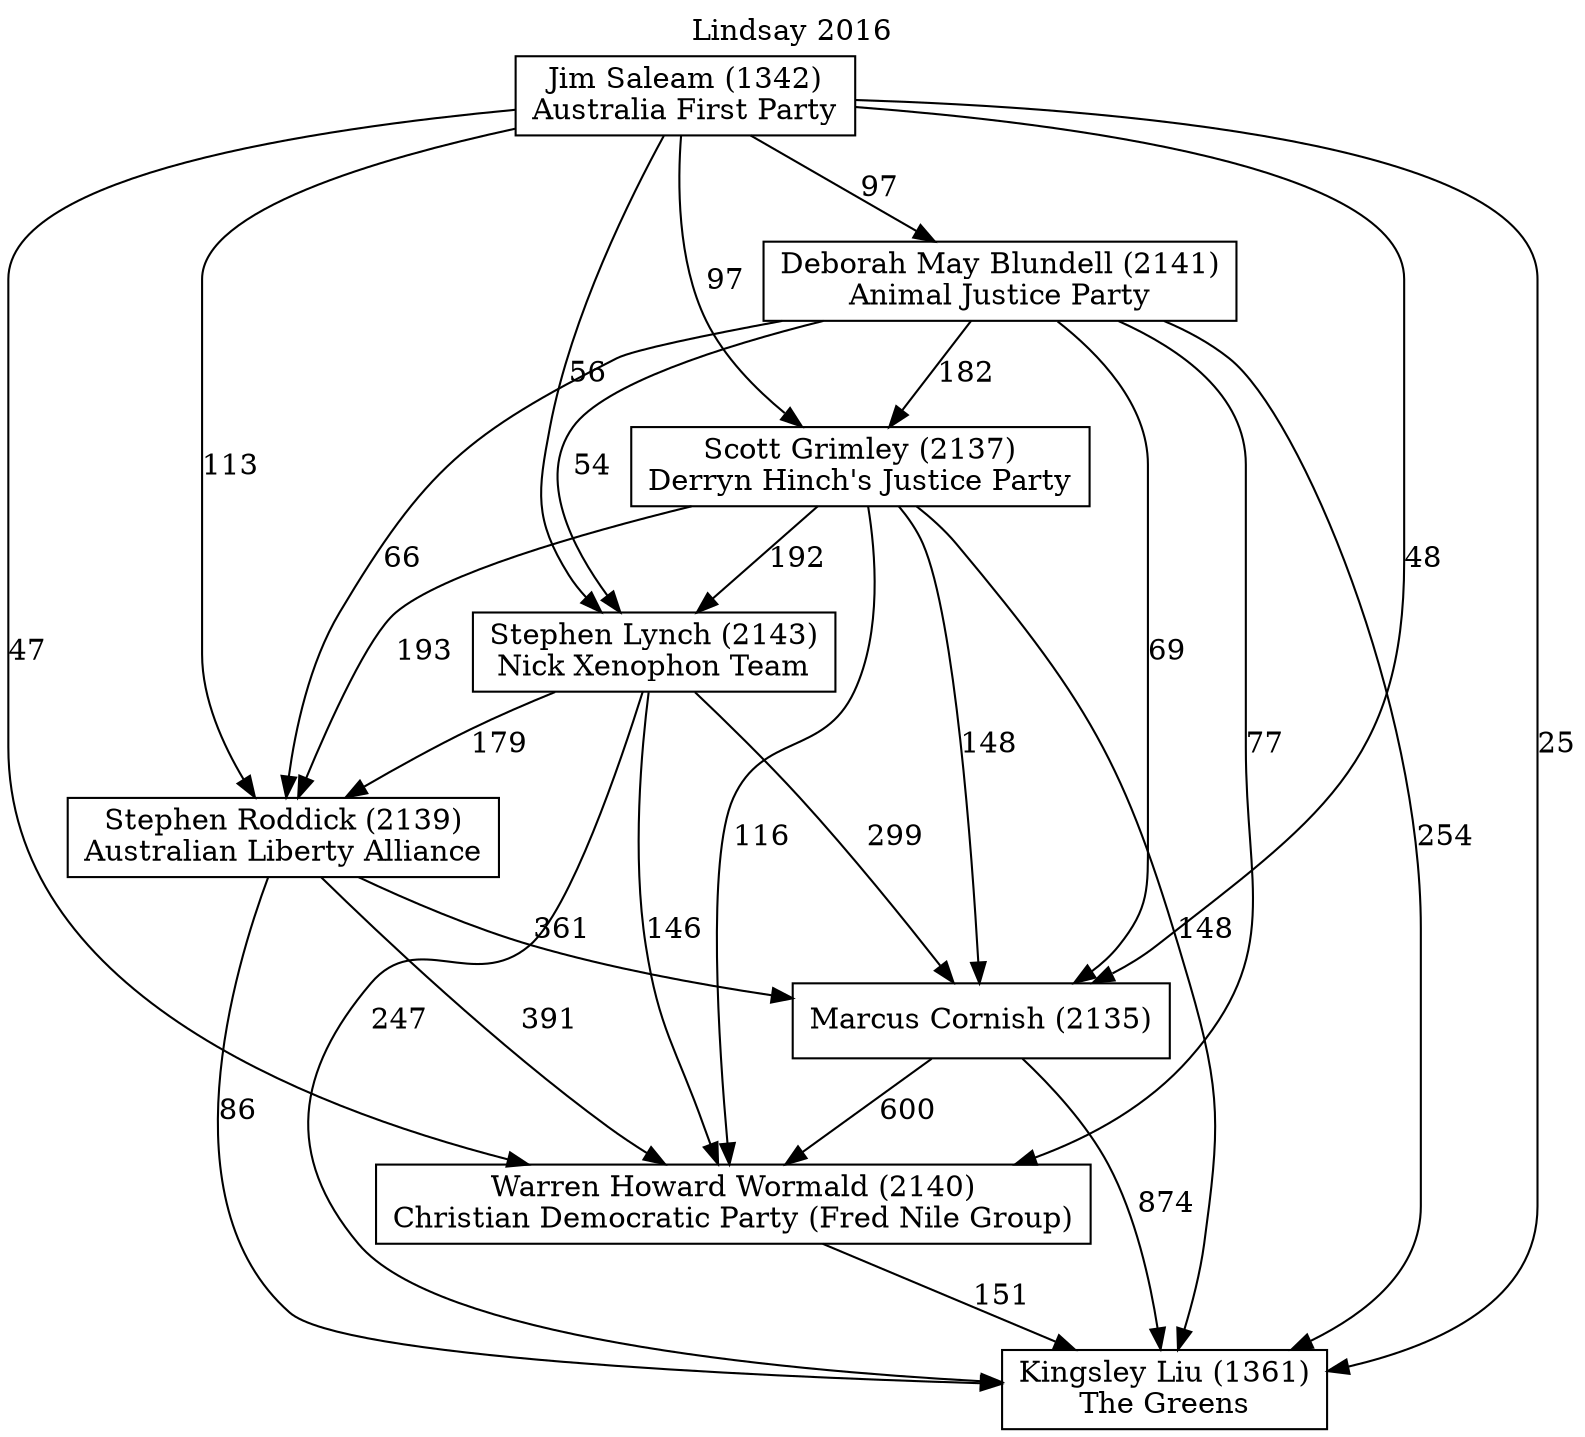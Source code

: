 // House preference flow
digraph "Kingsley Liu (1361)_Lindsay_2016" {
	graph [label="Lindsay 2016" labelloc=t mclimit=10]
	node [shape=box]
	"Kingsley Liu (1361)" [label="Kingsley Liu (1361)
The Greens"]
	"Warren Howard Wormald (2140)" [label="Warren Howard Wormald (2140)
Christian Democratic Party (Fred Nile Group)"]
	"Marcus Cornish (2135)" [label="Marcus Cornish (2135)
"]
	"Stephen Roddick (2139)" [label="Stephen Roddick (2139)
Australian Liberty Alliance"]
	"Stephen Lynch (2143)" [label="Stephen Lynch (2143)
Nick Xenophon Team"]
	"Scott Grimley (2137)" [label="Scott Grimley (2137)
Derryn Hinch's Justice Party"]
	"Deborah May Blundell (2141)" [label="Deborah May Blundell (2141)
Animal Justice Party"]
	"Jim Saleam (1342)" [label="Jim Saleam (1342)
Australia First Party"]
	"Kingsley Liu (1361)" [label="Kingsley Liu (1361)
The Greens"]
	"Marcus Cornish (2135)" [label="Marcus Cornish (2135)
"]
	"Stephen Roddick (2139)" [label="Stephen Roddick (2139)
Australian Liberty Alliance"]
	"Stephen Lynch (2143)" [label="Stephen Lynch (2143)
Nick Xenophon Team"]
	"Scott Grimley (2137)" [label="Scott Grimley (2137)
Derryn Hinch's Justice Party"]
	"Deborah May Blundell (2141)" [label="Deborah May Blundell (2141)
Animal Justice Party"]
	"Jim Saleam (1342)" [label="Jim Saleam (1342)
Australia First Party"]
	"Kingsley Liu (1361)" [label="Kingsley Liu (1361)
The Greens"]
	"Stephen Roddick (2139)" [label="Stephen Roddick (2139)
Australian Liberty Alliance"]
	"Stephen Lynch (2143)" [label="Stephen Lynch (2143)
Nick Xenophon Team"]
	"Scott Grimley (2137)" [label="Scott Grimley (2137)
Derryn Hinch's Justice Party"]
	"Deborah May Blundell (2141)" [label="Deborah May Blundell (2141)
Animal Justice Party"]
	"Jim Saleam (1342)" [label="Jim Saleam (1342)
Australia First Party"]
	"Kingsley Liu (1361)" [label="Kingsley Liu (1361)
The Greens"]
	"Stephen Lynch (2143)" [label="Stephen Lynch (2143)
Nick Xenophon Team"]
	"Scott Grimley (2137)" [label="Scott Grimley (2137)
Derryn Hinch's Justice Party"]
	"Deborah May Blundell (2141)" [label="Deborah May Blundell (2141)
Animal Justice Party"]
	"Jim Saleam (1342)" [label="Jim Saleam (1342)
Australia First Party"]
	"Kingsley Liu (1361)" [label="Kingsley Liu (1361)
The Greens"]
	"Scott Grimley (2137)" [label="Scott Grimley (2137)
Derryn Hinch's Justice Party"]
	"Deborah May Blundell (2141)" [label="Deborah May Blundell (2141)
Animal Justice Party"]
	"Jim Saleam (1342)" [label="Jim Saleam (1342)
Australia First Party"]
	"Kingsley Liu (1361)" [label="Kingsley Liu (1361)
The Greens"]
	"Deborah May Blundell (2141)" [label="Deborah May Blundell (2141)
Animal Justice Party"]
	"Jim Saleam (1342)" [label="Jim Saleam (1342)
Australia First Party"]
	"Kingsley Liu (1361)" [label="Kingsley Liu (1361)
The Greens"]
	"Jim Saleam (1342)" [label="Jim Saleam (1342)
Australia First Party"]
	"Jim Saleam (1342)" [label="Jim Saleam (1342)
Australia First Party"]
	"Deborah May Blundell (2141)" [label="Deborah May Blundell (2141)
Animal Justice Party"]
	"Jim Saleam (1342)" [label="Jim Saleam (1342)
Australia First Party"]
	"Jim Saleam (1342)" [label="Jim Saleam (1342)
Australia First Party"]
	"Scott Grimley (2137)" [label="Scott Grimley (2137)
Derryn Hinch's Justice Party"]
	"Deborah May Blundell (2141)" [label="Deborah May Blundell (2141)
Animal Justice Party"]
	"Jim Saleam (1342)" [label="Jim Saleam (1342)
Australia First Party"]
	"Scott Grimley (2137)" [label="Scott Grimley (2137)
Derryn Hinch's Justice Party"]
	"Jim Saleam (1342)" [label="Jim Saleam (1342)
Australia First Party"]
	"Jim Saleam (1342)" [label="Jim Saleam (1342)
Australia First Party"]
	"Deborah May Blundell (2141)" [label="Deborah May Blundell (2141)
Animal Justice Party"]
	"Jim Saleam (1342)" [label="Jim Saleam (1342)
Australia First Party"]
	"Jim Saleam (1342)" [label="Jim Saleam (1342)
Australia First Party"]
	"Stephen Lynch (2143)" [label="Stephen Lynch (2143)
Nick Xenophon Team"]
	"Scott Grimley (2137)" [label="Scott Grimley (2137)
Derryn Hinch's Justice Party"]
	"Deborah May Blundell (2141)" [label="Deborah May Blundell (2141)
Animal Justice Party"]
	"Jim Saleam (1342)" [label="Jim Saleam (1342)
Australia First Party"]
	"Stephen Lynch (2143)" [label="Stephen Lynch (2143)
Nick Xenophon Team"]
	"Deborah May Blundell (2141)" [label="Deborah May Blundell (2141)
Animal Justice Party"]
	"Jim Saleam (1342)" [label="Jim Saleam (1342)
Australia First Party"]
	"Stephen Lynch (2143)" [label="Stephen Lynch (2143)
Nick Xenophon Team"]
	"Jim Saleam (1342)" [label="Jim Saleam (1342)
Australia First Party"]
	"Jim Saleam (1342)" [label="Jim Saleam (1342)
Australia First Party"]
	"Deborah May Blundell (2141)" [label="Deborah May Blundell (2141)
Animal Justice Party"]
	"Jim Saleam (1342)" [label="Jim Saleam (1342)
Australia First Party"]
	"Jim Saleam (1342)" [label="Jim Saleam (1342)
Australia First Party"]
	"Scott Grimley (2137)" [label="Scott Grimley (2137)
Derryn Hinch's Justice Party"]
	"Deborah May Blundell (2141)" [label="Deborah May Blundell (2141)
Animal Justice Party"]
	"Jim Saleam (1342)" [label="Jim Saleam (1342)
Australia First Party"]
	"Scott Grimley (2137)" [label="Scott Grimley (2137)
Derryn Hinch's Justice Party"]
	"Jim Saleam (1342)" [label="Jim Saleam (1342)
Australia First Party"]
	"Jim Saleam (1342)" [label="Jim Saleam (1342)
Australia First Party"]
	"Deborah May Blundell (2141)" [label="Deborah May Blundell (2141)
Animal Justice Party"]
	"Jim Saleam (1342)" [label="Jim Saleam (1342)
Australia First Party"]
	"Jim Saleam (1342)" [label="Jim Saleam (1342)
Australia First Party"]
	"Stephen Roddick (2139)" [label="Stephen Roddick (2139)
Australian Liberty Alliance"]
	"Stephen Lynch (2143)" [label="Stephen Lynch (2143)
Nick Xenophon Team"]
	"Scott Grimley (2137)" [label="Scott Grimley (2137)
Derryn Hinch's Justice Party"]
	"Deborah May Blundell (2141)" [label="Deborah May Blundell (2141)
Animal Justice Party"]
	"Jim Saleam (1342)" [label="Jim Saleam (1342)
Australia First Party"]
	"Stephen Roddick (2139)" [label="Stephen Roddick (2139)
Australian Liberty Alliance"]
	"Scott Grimley (2137)" [label="Scott Grimley (2137)
Derryn Hinch's Justice Party"]
	"Deborah May Blundell (2141)" [label="Deborah May Blundell (2141)
Animal Justice Party"]
	"Jim Saleam (1342)" [label="Jim Saleam (1342)
Australia First Party"]
	"Stephen Roddick (2139)" [label="Stephen Roddick (2139)
Australian Liberty Alliance"]
	"Deborah May Blundell (2141)" [label="Deborah May Blundell (2141)
Animal Justice Party"]
	"Jim Saleam (1342)" [label="Jim Saleam (1342)
Australia First Party"]
	"Stephen Roddick (2139)" [label="Stephen Roddick (2139)
Australian Liberty Alliance"]
	"Jim Saleam (1342)" [label="Jim Saleam (1342)
Australia First Party"]
	"Jim Saleam (1342)" [label="Jim Saleam (1342)
Australia First Party"]
	"Deborah May Blundell (2141)" [label="Deborah May Blundell (2141)
Animal Justice Party"]
	"Jim Saleam (1342)" [label="Jim Saleam (1342)
Australia First Party"]
	"Jim Saleam (1342)" [label="Jim Saleam (1342)
Australia First Party"]
	"Scott Grimley (2137)" [label="Scott Grimley (2137)
Derryn Hinch's Justice Party"]
	"Deborah May Blundell (2141)" [label="Deborah May Blundell (2141)
Animal Justice Party"]
	"Jim Saleam (1342)" [label="Jim Saleam (1342)
Australia First Party"]
	"Scott Grimley (2137)" [label="Scott Grimley (2137)
Derryn Hinch's Justice Party"]
	"Jim Saleam (1342)" [label="Jim Saleam (1342)
Australia First Party"]
	"Jim Saleam (1342)" [label="Jim Saleam (1342)
Australia First Party"]
	"Deborah May Blundell (2141)" [label="Deborah May Blundell (2141)
Animal Justice Party"]
	"Jim Saleam (1342)" [label="Jim Saleam (1342)
Australia First Party"]
	"Jim Saleam (1342)" [label="Jim Saleam (1342)
Australia First Party"]
	"Stephen Lynch (2143)" [label="Stephen Lynch (2143)
Nick Xenophon Team"]
	"Scott Grimley (2137)" [label="Scott Grimley (2137)
Derryn Hinch's Justice Party"]
	"Deborah May Blundell (2141)" [label="Deborah May Blundell (2141)
Animal Justice Party"]
	"Jim Saleam (1342)" [label="Jim Saleam (1342)
Australia First Party"]
	"Stephen Lynch (2143)" [label="Stephen Lynch (2143)
Nick Xenophon Team"]
	"Deborah May Blundell (2141)" [label="Deborah May Blundell (2141)
Animal Justice Party"]
	"Jim Saleam (1342)" [label="Jim Saleam (1342)
Australia First Party"]
	"Stephen Lynch (2143)" [label="Stephen Lynch (2143)
Nick Xenophon Team"]
	"Jim Saleam (1342)" [label="Jim Saleam (1342)
Australia First Party"]
	"Jim Saleam (1342)" [label="Jim Saleam (1342)
Australia First Party"]
	"Deborah May Blundell (2141)" [label="Deborah May Blundell (2141)
Animal Justice Party"]
	"Jim Saleam (1342)" [label="Jim Saleam (1342)
Australia First Party"]
	"Jim Saleam (1342)" [label="Jim Saleam (1342)
Australia First Party"]
	"Scott Grimley (2137)" [label="Scott Grimley (2137)
Derryn Hinch's Justice Party"]
	"Deborah May Blundell (2141)" [label="Deborah May Blundell (2141)
Animal Justice Party"]
	"Jim Saleam (1342)" [label="Jim Saleam (1342)
Australia First Party"]
	"Scott Grimley (2137)" [label="Scott Grimley (2137)
Derryn Hinch's Justice Party"]
	"Jim Saleam (1342)" [label="Jim Saleam (1342)
Australia First Party"]
	"Jim Saleam (1342)" [label="Jim Saleam (1342)
Australia First Party"]
	"Deborah May Blundell (2141)" [label="Deborah May Blundell (2141)
Animal Justice Party"]
	"Jim Saleam (1342)" [label="Jim Saleam (1342)
Australia First Party"]
	"Jim Saleam (1342)" [label="Jim Saleam (1342)
Australia First Party"]
	"Marcus Cornish (2135)" [label="Marcus Cornish (2135)
"]
	"Stephen Roddick (2139)" [label="Stephen Roddick (2139)
Australian Liberty Alliance"]
	"Stephen Lynch (2143)" [label="Stephen Lynch (2143)
Nick Xenophon Team"]
	"Scott Grimley (2137)" [label="Scott Grimley (2137)
Derryn Hinch's Justice Party"]
	"Deborah May Blundell (2141)" [label="Deborah May Blundell (2141)
Animal Justice Party"]
	"Jim Saleam (1342)" [label="Jim Saleam (1342)
Australia First Party"]
	"Marcus Cornish (2135)" [label="Marcus Cornish (2135)
"]
	"Stephen Lynch (2143)" [label="Stephen Lynch (2143)
Nick Xenophon Team"]
	"Scott Grimley (2137)" [label="Scott Grimley (2137)
Derryn Hinch's Justice Party"]
	"Deborah May Blundell (2141)" [label="Deborah May Blundell (2141)
Animal Justice Party"]
	"Jim Saleam (1342)" [label="Jim Saleam (1342)
Australia First Party"]
	"Marcus Cornish (2135)" [label="Marcus Cornish (2135)
"]
	"Scott Grimley (2137)" [label="Scott Grimley (2137)
Derryn Hinch's Justice Party"]
	"Deborah May Blundell (2141)" [label="Deborah May Blundell (2141)
Animal Justice Party"]
	"Jim Saleam (1342)" [label="Jim Saleam (1342)
Australia First Party"]
	"Marcus Cornish (2135)" [label="Marcus Cornish (2135)
"]
	"Deborah May Blundell (2141)" [label="Deborah May Blundell (2141)
Animal Justice Party"]
	"Jim Saleam (1342)" [label="Jim Saleam (1342)
Australia First Party"]
	"Marcus Cornish (2135)" [label="Marcus Cornish (2135)
"]
	"Jim Saleam (1342)" [label="Jim Saleam (1342)
Australia First Party"]
	"Jim Saleam (1342)" [label="Jim Saleam (1342)
Australia First Party"]
	"Deborah May Blundell (2141)" [label="Deborah May Blundell (2141)
Animal Justice Party"]
	"Jim Saleam (1342)" [label="Jim Saleam (1342)
Australia First Party"]
	"Jim Saleam (1342)" [label="Jim Saleam (1342)
Australia First Party"]
	"Scott Grimley (2137)" [label="Scott Grimley (2137)
Derryn Hinch's Justice Party"]
	"Deborah May Blundell (2141)" [label="Deborah May Blundell (2141)
Animal Justice Party"]
	"Jim Saleam (1342)" [label="Jim Saleam (1342)
Australia First Party"]
	"Scott Grimley (2137)" [label="Scott Grimley (2137)
Derryn Hinch's Justice Party"]
	"Jim Saleam (1342)" [label="Jim Saleam (1342)
Australia First Party"]
	"Jim Saleam (1342)" [label="Jim Saleam (1342)
Australia First Party"]
	"Deborah May Blundell (2141)" [label="Deborah May Blundell (2141)
Animal Justice Party"]
	"Jim Saleam (1342)" [label="Jim Saleam (1342)
Australia First Party"]
	"Jim Saleam (1342)" [label="Jim Saleam (1342)
Australia First Party"]
	"Stephen Lynch (2143)" [label="Stephen Lynch (2143)
Nick Xenophon Team"]
	"Scott Grimley (2137)" [label="Scott Grimley (2137)
Derryn Hinch's Justice Party"]
	"Deborah May Blundell (2141)" [label="Deborah May Blundell (2141)
Animal Justice Party"]
	"Jim Saleam (1342)" [label="Jim Saleam (1342)
Australia First Party"]
	"Stephen Lynch (2143)" [label="Stephen Lynch (2143)
Nick Xenophon Team"]
	"Deborah May Blundell (2141)" [label="Deborah May Blundell (2141)
Animal Justice Party"]
	"Jim Saleam (1342)" [label="Jim Saleam (1342)
Australia First Party"]
	"Stephen Lynch (2143)" [label="Stephen Lynch (2143)
Nick Xenophon Team"]
	"Jim Saleam (1342)" [label="Jim Saleam (1342)
Australia First Party"]
	"Jim Saleam (1342)" [label="Jim Saleam (1342)
Australia First Party"]
	"Deborah May Blundell (2141)" [label="Deborah May Blundell (2141)
Animal Justice Party"]
	"Jim Saleam (1342)" [label="Jim Saleam (1342)
Australia First Party"]
	"Jim Saleam (1342)" [label="Jim Saleam (1342)
Australia First Party"]
	"Scott Grimley (2137)" [label="Scott Grimley (2137)
Derryn Hinch's Justice Party"]
	"Deborah May Blundell (2141)" [label="Deborah May Blundell (2141)
Animal Justice Party"]
	"Jim Saleam (1342)" [label="Jim Saleam (1342)
Australia First Party"]
	"Scott Grimley (2137)" [label="Scott Grimley (2137)
Derryn Hinch's Justice Party"]
	"Jim Saleam (1342)" [label="Jim Saleam (1342)
Australia First Party"]
	"Jim Saleam (1342)" [label="Jim Saleam (1342)
Australia First Party"]
	"Deborah May Blundell (2141)" [label="Deborah May Blundell (2141)
Animal Justice Party"]
	"Jim Saleam (1342)" [label="Jim Saleam (1342)
Australia First Party"]
	"Jim Saleam (1342)" [label="Jim Saleam (1342)
Australia First Party"]
	"Stephen Roddick (2139)" [label="Stephen Roddick (2139)
Australian Liberty Alliance"]
	"Stephen Lynch (2143)" [label="Stephen Lynch (2143)
Nick Xenophon Team"]
	"Scott Grimley (2137)" [label="Scott Grimley (2137)
Derryn Hinch's Justice Party"]
	"Deborah May Blundell (2141)" [label="Deborah May Blundell (2141)
Animal Justice Party"]
	"Jim Saleam (1342)" [label="Jim Saleam (1342)
Australia First Party"]
	"Stephen Roddick (2139)" [label="Stephen Roddick (2139)
Australian Liberty Alliance"]
	"Scott Grimley (2137)" [label="Scott Grimley (2137)
Derryn Hinch's Justice Party"]
	"Deborah May Blundell (2141)" [label="Deborah May Blundell (2141)
Animal Justice Party"]
	"Jim Saleam (1342)" [label="Jim Saleam (1342)
Australia First Party"]
	"Stephen Roddick (2139)" [label="Stephen Roddick (2139)
Australian Liberty Alliance"]
	"Deborah May Blundell (2141)" [label="Deborah May Blundell (2141)
Animal Justice Party"]
	"Jim Saleam (1342)" [label="Jim Saleam (1342)
Australia First Party"]
	"Stephen Roddick (2139)" [label="Stephen Roddick (2139)
Australian Liberty Alliance"]
	"Jim Saleam (1342)" [label="Jim Saleam (1342)
Australia First Party"]
	"Jim Saleam (1342)" [label="Jim Saleam (1342)
Australia First Party"]
	"Deborah May Blundell (2141)" [label="Deborah May Blundell (2141)
Animal Justice Party"]
	"Jim Saleam (1342)" [label="Jim Saleam (1342)
Australia First Party"]
	"Jim Saleam (1342)" [label="Jim Saleam (1342)
Australia First Party"]
	"Scott Grimley (2137)" [label="Scott Grimley (2137)
Derryn Hinch's Justice Party"]
	"Deborah May Blundell (2141)" [label="Deborah May Blundell (2141)
Animal Justice Party"]
	"Jim Saleam (1342)" [label="Jim Saleam (1342)
Australia First Party"]
	"Scott Grimley (2137)" [label="Scott Grimley (2137)
Derryn Hinch's Justice Party"]
	"Jim Saleam (1342)" [label="Jim Saleam (1342)
Australia First Party"]
	"Jim Saleam (1342)" [label="Jim Saleam (1342)
Australia First Party"]
	"Deborah May Blundell (2141)" [label="Deborah May Blundell (2141)
Animal Justice Party"]
	"Jim Saleam (1342)" [label="Jim Saleam (1342)
Australia First Party"]
	"Jim Saleam (1342)" [label="Jim Saleam (1342)
Australia First Party"]
	"Stephen Lynch (2143)" [label="Stephen Lynch (2143)
Nick Xenophon Team"]
	"Scott Grimley (2137)" [label="Scott Grimley (2137)
Derryn Hinch's Justice Party"]
	"Deborah May Blundell (2141)" [label="Deborah May Blundell (2141)
Animal Justice Party"]
	"Jim Saleam (1342)" [label="Jim Saleam (1342)
Australia First Party"]
	"Stephen Lynch (2143)" [label="Stephen Lynch (2143)
Nick Xenophon Team"]
	"Deborah May Blundell (2141)" [label="Deborah May Blundell (2141)
Animal Justice Party"]
	"Jim Saleam (1342)" [label="Jim Saleam (1342)
Australia First Party"]
	"Stephen Lynch (2143)" [label="Stephen Lynch (2143)
Nick Xenophon Team"]
	"Jim Saleam (1342)" [label="Jim Saleam (1342)
Australia First Party"]
	"Jim Saleam (1342)" [label="Jim Saleam (1342)
Australia First Party"]
	"Deborah May Blundell (2141)" [label="Deborah May Blundell (2141)
Animal Justice Party"]
	"Jim Saleam (1342)" [label="Jim Saleam (1342)
Australia First Party"]
	"Jim Saleam (1342)" [label="Jim Saleam (1342)
Australia First Party"]
	"Scott Grimley (2137)" [label="Scott Grimley (2137)
Derryn Hinch's Justice Party"]
	"Deborah May Blundell (2141)" [label="Deborah May Blundell (2141)
Animal Justice Party"]
	"Jim Saleam (1342)" [label="Jim Saleam (1342)
Australia First Party"]
	"Scott Grimley (2137)" [label="Scott Grimley (2137)
Derryn Hinch's Justice Party"]
	"Jim Saleam (1342)" [label="Jim Saleam (1342)
Australia First Party"]
	"Jim Saleam (1342)" [label="Jim Saleam (1342)
Australia First Party"]
	"Deborah May Blundell (2141)" [label="Deborah May Blundell (2141)
Animal Justice Party"]
	"Jim Saleam (1342)" [label="Jim Saleam (1342)
Australia First Party"]
	"Jim Saleam (1342)" [label="Jim Saleam (1342)
Australia First Party"]
	"Warren Howard Wormald (2140)" [label="Warren Howard Wormald (2140)
Christian Democratic Party (Fred Nile Group)"]
	"Marcus Cornish (2135)" [label="Marcus Cornish (2135)
"]
	"Stephen Roddick (2139)" [label="Stephen Roddick (2139)
Australian Liberty Alliance"]
	"Stephen Lynch (2143)" [label="Stephen Lynch (2143)
Nick Xenophon Team"]
	"Scott Grimley (2137)" [label="Scott Grimley (2137)
Derryn Hinch's Justice Party"]
	"Deborah May Blundell (2141)" [label="Deborah May Blundell (2141)
Animal Justice Party"]
	"Jim Saleam (1342)" [label="Jim Saleam (1342)
Australia First Party"]
	"Warren Howard Wormald (2140)" [label="Warren Howard Wormald (2140)
Christian Democratic Party (Fred Nile Group)"]
	"Stephen Roddick (2139)" [label="Stephen Roddick (2139)
Australian Liberty Alliance"]
	"Stephen Lynch (2143)" [label="Stephen Lynch (2143)
Nick Xenophon Team"]
	"Scott Grimley (2137)" [label="Scott Grimley (2137)
Derryn Hinch's Justice Party"]
	"Deborah May Blundell (2141)" [label="Deborah May Blundell (2141)
Animal Justice Party"]
	"Jim Saleam (1342)" [label="Jim Saleam (1342)
Australia First Party"]
	"Warren Howard Wormald (2140)" [label="Warren Howard Wormald (2140)
Christian Democratic Party (Fred Nile Group)"]
	"Stephen Lynch (2143)" [label="Stephen Lynch (2143)
Nick Xenophon Team"]
	"Scott Grimley (2137)" [label="Scott Grimley (2137)
Derryn Hinch's Justice Party"]
	"Deborah May Blundell (2141)" [label="Deborah May Blundell (2141)
Animal Justice Party"]
	"Jim Saleam (1342)" [label="Jim Saleam (1342)
Australia First Party"]
	"Warren Howard Wormald (2140)" [label="Warren Howard Wormald (2140)
Christian Democratic Party (Fred Nile Group)"]
	"Scott Grimley (2137)" [label="Scott Grimley (2137)
Derryn Hinch's Justice Party"]
	"Deborah May Blundell (2141)" [label="Deborah May Blundell (2141)
Animal Justice Party"]
	"Jim Saleam (1342)" [label="Jim Saleam (1342)
Australia First Party"]
	"Warren Howard Wormald (2140)" [label="Warren Howard Wormald (2140)
Christian Democratic Party (Fred Nile Group)"]
	"Deborah May Blundell (2141)" [label="Deborah May Blundell (2141)
Animal Justice Party"]
	"Jim Saleam (1342)" [label="Jim Saleam (1342)
Australia First Party"]
	"Warren Howard Wormald (2140)" [label="Warren Howard Wormald (2140)
Christian Democratic Party (Fred Nile Group)"]
	"Jim Saleam (1342)" [label="Jim Saleam (1342)
Australia First Party"]
	"Jim Saleam (1342)" [label="Jim Saleam (1342)
Australia First Party"]
	"Deborah May Blundell (2141)" [label="Deborah May Blundell (2141)
Animal Justice Party"]
	"Jim Saleam (1342)" [label="Jim Saleam (1342)
Australia First Party"]
	"Jim Saleam (1342)" [label="Jim Saleam (1342)
Australia First Party"]
	"Scott Grimley (2137)" [label="Scott Grimley (2137)
Derryn Hinch's Justice Party"]
	"Deborah May Blundell (2141)" [label="Deborah May Blundell (2141)
Animal Justice Party"]
	"Jim Saleam (1342)" [label="Jim Saleam (1342)
Australia First Party"]
	"Scott Grimley (2137)" [label="Scott Grimley (2137)
Derryn Hinch's Justice Party"]
	"Jim Saleam (1342)" [label="Jim Saleam (1342)
Australia First Party"]
	"Jim Saleam (1342)" [label="Jim Saleam (1342)
Australia First Party"]
	"Deborah May Blundell (2141)" [label="Deborah May Blundell (2141)
Animal Justice Party"]
	"Jim Saleam (1342)" [label="Jim Saleam (1342)
Australia First Party"]
	"Jim Saleam (1342)" [label="Jim Saleam (1342)
Australia First Party"]
	"Stephen Lynch (2143)" [label="Stephen Lynch (2143)
Nick Xenophon Team"]
	"Scott Grimley (2137)" [label="Scott Grimley (2137)
Derryn Hinch's Justice Party"]
	"Deborah May Blundell (2141)" [label="Deborah May Blundell (2141)
Animal Justice Party"]
	"Jim Saleam (1342)" [label="Jim Saleam (1342)
Australia First Party"]
	"Stephen Lynch (2143)" [label="Stephen Lynch (2143)
Nick Xenophon Team"]
	"Deborah May Blundell (2141)" [label="Deborah May Blundell (2141)
Animal Justice Party"]
	"Jim Saleam (1342)" [label="Jim Saleam (1342)
Australia First Party"]
	"Stephen Lynch (2143)" [label="Stephen Lynch (2143)
Nick Xenophon Team"]
	"Jim Saleam (1342)" [label="Jim Saleam (1342)
Australia First Party"]
	"Jim Saleam (1342)" [label="Jim Saleam (1342)
Australia First Party"]
	"Deborah May Blundell (2141)" [label="Deborah May Blundell (2141)
Animal Justice Party"]
	"Jim Saleam (1342)" [label="Jim Saleam (1342)
Australia First Party"]
	"Jim Saleam (1342)" [label="Jim Saleam (1342)
Australia First Party"]
	"Scott Grimley (2137)" [label="Scott Grimley (2137)
Derryn Hinch's Justice Party"]
	"Deborah May Blundell (2141)" [label="Deborah May Blundell (2141)
Animal Justice Party"]
	"Jim Saleam (1342)" [label="Jim Saleam (1342)
Australia First Party"]
	"Scott Grimley (2137)" [label="Scott Grimley (2137)
Derryn Hinch's Justice Party"]
	"Jim Saleam (1342)" [label="Jim Saleam (1342)
Australia First Party"]
	"Jim Saleam (1342)" [label="Jim Saleam (1342)
Australia First Party"]
	"Deborah May Blundell (2141)" [label="Deborah May Blundell (2141)
Animal Justice Party"]
	"Jim Saleam (1342)" [label="Jim Saleam (1342)
Australia First Party"]
	"Jim Saleam (1342)" [label="Jim Saleam (1342)
Australia First Party"]
	"Stephen Roddick (2139)" [label="Stephen Roddick (2139)
Australian Liberty Alliance"]
	"Stephen Lynch (2143)" [label="Stephen Lynch (2143)
Nick Xenophon Team"]
	"Scott Grimley (2137)" [label="Scott Grimley (2137)
Derryn Hinch's Justice Party"]
	"Deborah May Blundell (2141)" [label="Deborah May Blundell (2141)
Animal Justice Party"]
	"Jim Saleam (1342)" [label="Jim Saleam (1342)
Australia First Party"]
	"Stephen Roddick (2139)" [label="Stephen Roddick (2139)
Australian Liberty Alliance"]
	"Scott Grimley (2137)" [label="Scott Grimley (2137)
Derryn Hinch's Justice Party"]
	"Deborah May Blundell (2141)" [label="Deborah May Blundell (2141)
Animal Justice Party"]
	"Jim Saleam (1342)" [label="Jim Saleam (1342)
Australia First Party"]
	"Stephen Roddick (2139)" [label="Stephen Roddick (2139)
Australian Liberty Alliance"]
	"Deborah May Blundell (2141)" [label="Deborah May Blundell (2141)
Animal Justice Party"]
	"Jim Saleam (1342)" [label="Jim Saleam (1342)
Australia First Party"]
	"Stephen Roddick (2139)" [label="Stephen Roddick (2139)
Australian Liberty Alliance"]
	"Jim Saleam (1342)" [label="Jim Saleam (1342)
Australia First Party"]
	"Jim Saleam (1342)" [label="Jim Saleam (1342)
Australia First Party"]
	"Deborah May Blundell (2141)" [label="Deborah May Blundell (2141)
Animal Justice Party"]
	"Jim Saleam (1342)" [label="Jim Saleam (1342)
Australia First Party"]
	"Jim Saleam (1342)" [label="Jim Saleam (1342)
Australia First Party"]
	"Scott Grimley (2137)" [label="Scott Grimley (2137)
Derryn Hinch's Justice Party"]
	"Deborah May Blundell (2141)" [label="Deborah May Blundell (2141)
Animal Justice Party"]
	"Jim Saleam (1342)" [label="Jim Saleam (1342)
Australia First Party"]
	"Scott Grimley (2137)" [label="Scott Grimley (2137)
Derryn Hinch's Justice Party"]
	"Jim Saleam (1342)" [label="Jim Saleam (1342)
Australia First Party"]
	"Jim Saleam (1342)" [label="Jim Saleam (1342)
Australia First Party"]
	"Deborah May Blundell (2141)" [label="Deborah May Blundell (2141)
Animal Justice Party"]
	"Jim Saleam (1342)" [label="Jim Saleam (1342)
Australia First Party"]
	"Jim Saleam (1342)" [label="Jim Saleam (1342)
Australia First Party"]
	"Stephen Lynch (2143)" [label="Stephen Lynch (2143)
Nick Xenophon Team"]
	"Scott Grimley (2137)" [label="Scott Grimley (2137)
Derryn Hinch's Justice Party"]
	"Deborah May Blundell (2141)" [label="Deborah May Blundell (2141)
Animal Justice Party"]
	"Jim Saleam (1342)" [label="Jim Saleam (1342)
Australia First Party"]
	"Stephen Lynch (2143)" [label="Stephen Lynch (2143)
Nick Xenophon Team"]
	"Deborah May Blundell (2141)" [label="Deborah May Blundell (2141)
Animal Justice Party"]
	"Jim Saleam (1342)" [label="Jim Saleam (1342)
Australia First Party"]
	"Stephen Lynch (2143)" [label="Stephen Lynch (2143)
Nick Xenophon Team"]
	"Jim Saleam (1342)" [label="Jim Saleam (1342)
Australia First Party"]
	"Jim Saleam (1342)" [label="Jim Saleam (1342)
Australia First Party"]
	"Deborah May Blundell (2141)" [label="Deborah May Blundell (2141)
Animal Justice Party"]
	"Jim Saleam (1342)" [label="Jim Saleam (1342)
Australia First Party"]
	"Jim Saleam (1342)" [label="Jim Saleam (1342)
Australia First Party"]
	"Scott Grimley (2137)" [label="Scott Grimley (2137)
Derryn Hinch's Justice Party"]
	"Deborah May Blundell (2141)" [label="Deborah May Blundell (2141)
Animal Justice Party"]
	"Jim Saleam (1342)" [label="Jim Saleam (1342)
Australia First Party"]
	"Scott Grimley (2137)" [label="Scott Grimley (2137)
Derryn Hinch's Justice Party"]
	"Jim Saleam (1342)" [label="Jim Saleam (1342)
Australia First Party"]
	"Jim Saleam (1342)" [label="Jim Saleam (1342)
Australia First Party"]
	"Deborah May Blundell (2141)" [label="Deborah May Blundell (2141)
Animal Justice Party"]
	"Jim Saleam (1342)" [label="Jim Saleam (1342)
Australia First Party"]
	"Jim Saleam (1342)" [label="Jim Saleam (1342)
Australia First Party"]
	"Marcus Cornish (2135)" [label="Marcus Cornish (2135)
"]
	"Stephen Roddick (2139)" [label="Stephen Roddick (2139)
Australian Liberty Alliance"]
	"Stephen Lynch (2143)" [label="Stephen Lynch (2143)
Nick Xenophon Team"]
	"Scott Grimley (2137)" [label="Scott Grimley (2137)
Derryn Hinch's Justice Party"]
	"Deborah May Blundell (2141)" [label="Deborah May Blundell (2141)
Animal Justice Party"]
	"Jim Saleam (1342)" [label="Jim Saleam (1342)
Australia First Party"]
	"Marcus Cornish (2135)" [label="Marcus Cornish (2135)
"]
	"Stephen Lynch (2143)" [label="Stephen Lynch (2143)
Nick Xenophon Team"]
	"Scott Grimley (2137)" [label="Scott Grimley (2137)
Derryn Hinch's Justice Party"]
	"Deborah May Blundell (2141)" [label="Deborah May Blundell (2141)
Animal Justice Party"]
	"Jim Saleam (1342)" [label="Jim Saleam (1342)
Australia First Party"]
	"Marcus Cornish (2135)" [label="Marcus Cornish (2135)
"]
	"Scott Grimley (2137)" [label="Scott Grimley (2137)
Derryn Hinch's Justice Party"]
	"Deborah May Blundell (2141)" [label="Deborah May Blundell (2141)
Animal Justice Party"]
	"Jim Saleam (1342)" [label="Jim Saleam (1342)
Australia First Party"]
	"Marcus Cornish (2135)" [label="Marcus Cornish (2135)
"]
	"Deborah May Blundell (2141)" [label="Deborah May Blundell (2141)
Animal Justice Party"]
	"Jim Saleam (1342)" [label="Jim Saleam (1342)
Australia First Party"]
	"Marcus Cornish (2135)" [label="Marcus Cornish (2135)
"]
	"Jim Saleam (1342)" [label="Jim Saleam (1342)
Australia First Party"]
	"Jim Saleam (1342)" [label="Jim Saleam (1342)
Australia First Party"]
	"Deborah May Blundell (2141)" [label="Deborah May Blundell (2141)
Animal Justice Party"]
	"Jim Saleam (1342)" [label="Jim Saleam (1342)
Australia First Party"]
	"Jim Saleam (1342)" [label="Jim Saleam (1342)
Australia First Party"]
	"Scott Grimley (2137)" [label="Scott Grimley (2137)
Derryn Hinch's Justice Party"]
	"Deborah May Blundell (2141)" [label="Deborah May Blundell (2141)
Animal Justice Party"]
	"Jim Saleam (1342)" [label="Jim Saleam (1342)
Australia First Party"]
	"Scott Grimley (2137)" [label="Scott Grimley (2137)
Derryn Hinch's Justice Party"]
	"Jim Saleam (1342)" [label="Jim Saleam (1342)
Australia First Party"]
	"Jim Saleam (1342)" [label="Jim Saleam (1342)
Australia First Party"]
	"Deborah May Blundell (2141)" [label="Deborah May Blundell (2141)
Animal Justice Party"]
	"Jim Saleam (1342)" [label="Jim Saleam (1342)
Australia First Party"]
	"Jim Saleam (1342)" [label="Jim Saleam (1342)
Australia First Party"]
	"Stephen Lynch (2143)" [label="Stephen Lynch (2143)
Nick Xenophon Team"]
	"Scott Grimley (2137)" [label="Scott Grimley (2137)
Derryn Hinch's Justice Party"]
	"Deborah May Blundell (2141)" [label="Deborah May Blundell (2141)
Animal Justice Party"]
	"Jim Saleam (1342)" [label="Jim Saleam (1342)
Australia First Party"]
	"Stephen Lynch (2143)" [label="Stephen Lynch (2143)
Nick Xenophon Team"]
	"Deborah May Blundell (2141)" [label="Deborah May Blundell (2141)
Animal Justice Party"]
	"Jim Saleam (1342)" [label="Jim Saleam (1342)
Australia First Party"]
	"Stephen Lynch (2143)" [label="Stephen Lynch (2143)
Nick Xenophon Team"]
	"Jim Saleam (1342)" [label="Jim Saleam (1342)
Australia First Party"]
	"Jim Saleam (1342)" [label="Jim Saleam (1342)
Australia First Party"]
	"Deborah May Blundell (2141)" [label="Deborah May Blundell (2141)
Animal Justice Party"]
	"Jim Saleam (1342)" [label="Jim Saleam (1342)
Australia First Party"]
	"Jim Saleam (1342)" [label="Jim Saleam (1342)
Australia First Party"]
	"Scott Grimley (2137)" [label="Scott Grimley (2137)
Derryn Hinch's Justice Party"]
	"Deborah May Blundell (2141)" [label="Deborah May Blundell (2141)
Animal Justice Party"]
	"Jim Saleam (1342)" [label="Jim Saleam (1342)
Australia First Party"]
	"Scott Grimley (2137)" [label="Scott Grimley (2137)
Derryn Hinch's Justice Party"]
	"Jim Saleam (1342)" [label="Jim Saleam (1342)
Australia First Party"]
	"Jim Saleam (1342)" [label="Jim Saleam (1342)
Australia First Party"]
	"Deborah May Blundell (2141)" [label="Deborah May Blundell (2141)
Animal Justice Party"]
	"Jim Saleam (1342)" [label="Jim Saleam (1342)
Australia First Party"]
	"Jim Saleam (1342)" [label="Jim Saleam (1342)
Australia First Party"]
	"Stephen Roddick (2139)" [label="Stephen Roddick (2139)
Australian Liberty Alliance"]
	"Stephen Lynch (2143)" [label="Stephen Lynch (2143)
Nick Xenophon Team"]
	"Scott Grimley (2137)" [label="Scott Grimley (2137)
Derryn Hinch's Justice Party"]
	"Deborah May Blundell (2141)" [label="Deborah May Blundell (2141)
Animal Justice Party"]
	"Jim Saleam (1342)" [label="Jim Saleam (1342)
Australia First Party"]
	"Stephen Roddick (2139)" [label="Stephen Roddick (2139)
Australian Liberty Alliance"]
	"Scott Grimley (2137)" [label="Scott Grimley (2137)
Derryn Hinch's Justice Party"]
	"Deborah May Blundell (2141)" [label="Deborah May Blundell (2141)
Animal Justice Party"]
	"Jim Saleam (1342)" [label="Jim Saleam (1342)
Australia First Party"]
	"Stephen Roddick (2139)" [label="Stephen Roddick (2139)
Australian Liberty Alliance"]
	"Deborah May Blundell (2141)" [label="Deborah May Blundell (2141)
Animal Justice Party"]
	"Jim Saleam (1342)" [label="Jim Saleam (1342)
Australia First Party"]
	"Stephen Roddick (2139)" [label="Stephen Roddick (2139)
Australian Liberty Alliance"]
	"Jim Saleam (1342)" [label="Jim Saleam (1342)
Australia First Party"]
	"Jim Saleam (1342)" [label="Jim Saleam (1342)
Australia First Party"]
	"Deborah May Blundell (2141)" [label="Deborah May Blundell (2141)
Animal Justice Party"]
	"Jim Saleam (1342)" [label="Jim Saleam (1342)
Australia First Party"]
	"Jim Saleam (1342)" [label="Jim Saleam (1342)
Australia First Party"]
	"Scott Grimley (2137)" [label="Scott Grimley (2137)
Derryn Hinch's Justice Party"]
	"Deborah May Blundell (2141)" [label="Deborah May Blundell (2141)
Animal Justice Party"]
	"Jim Saleam (1342)" [label="Jim Saleam (1342)
Australia First Party"]
	"Scott Grimley (2137)" [label="Scott Grimley (2137)
Derryn Hinch's Justice Party"]
	"Jim Saleam (1342)" [label="Jim Saleam (1342)
Australia First Party"]
	"Jim Saleam (1342)" [label="Jim Saleam (1342)
Australia First Party"]
	"Deborah May Blundell (2141)" [label="Deborah May Blundell (2141)
Animal Justice Party"]
	"Jim Saleam (1342)" [label="Jim Saleam (1342)
Australia First Party"]
	"Jim Saleam (1342)" [label="Jim Saleam (1342)
Australia First Party"]
	"Stephen Lynch (2143)" [label="Stephen Lynch (2143)
Nick Xenophon Team"]
	"Scott Grimley (2137)" [label="Scott Grimley (2137)
Derryn Hinch's Justice Party"]
	"Deborah May Blundell (2141)" [label="Deborah May Blundell (2141)
Animal Justice Party"]
	"Jim Saleam (1342)" [label="Jim Saleam (1342)
Australia First Party"]
	"Stephen Lynch (2143)" [label="Stephen Lynch (2143)
Nick Xenophon Team"]
	"Deborah May Blundell (2141)" [label="Deborah May Blundell (2141)
Animal Justice Party"]
	"Jim Saleam (1342)" [label="Jim Saleam (1342)
Australia First Party"]
	"Stephen Lynch (2143)" [label="Stephen Lynch (2143)
Nick Xenophon Team"]
	"Jim Saleam (1342)" [label="Jim Saleam (1342)
Australia First Party"]
	"Jim Saleam (1342)" [label="Jim Saleam (1342)
Australia First Party"]
	"Deborah May Blundell (2141)" [label="Deborah May Blundell (2141)
Animal Justice Party"]
	"Jim Saleam (1342)" [label="Jim Saleam (1342)
Australia First Party"]
	"Jim Saleam (1342)" [label="Jim Saleam (1342)
Australia First Party"]
	"Scott Grimley (2137)" [label="Scott Grimley (2137)
Derryn Hinch's Justice Party"]
	"Deborah May Blundell (2141)" [label="Deborah May Blundell (2141)
Animal Justice Party"]
	"Jim Saleam (1342)" [label="Jim Saleam (1342)
Australia First Party"]
	"Scott Grimley (2137)" [label="Scott Grimley (2137)
Derryn Hinch's Justice Party"]
	"Jim Saleam (1342)" [label="Jim Saleam (1342)
Australia First Party"]
	"Jim Saleam (1342)" [label="Jim Saleam (1342)
Australia First Party"]
	"Deborah May Blundell (2141)" [label="Deborah May Blundell (2141)
Animal Justice Party"]
	"Jim Saleam (1342)" [label="Jim Saleam (1342)
Australia First Party"]
	"Jim Saleam (1342)" [label="Jim Saleam (1342)
Australia First Party"]
	"Warren Howard Wormald (2140)" -> "Kingsley Liu (1361)" [label=151]
	"Marcus Cornish (2135)" -> "Warren Howard Wormald (2140)" [label=600]
	"Stephen Roddick (2139)" -> "Marcus Cornish (2135)" [label=361]
	"Stephen Lynch (2143)" -> "Stephen Roddick (2139)" [label=179]
	"Scott Grimley (2137)" -> "Stephen Lynch (2143)" [label=192]
	"Deborah May Blundell (2141)" -> "Scott Grimley (2137)" [label=182]
	"Jim Saleam (1342)" -> "Deborah May Blundell (2141)" [label=97]
	"Marcus Cornish (2135)" -> "Kingsley Liu (1361)" [label=874]
	"Stephen Roddick (2139)" -> "Kingsley Liu (1361)" [label=86]
	"Stephen Lynch (2143)" -> "Kingsley Liu (1361)" [label=247]
	"Scott Grimley (2137)" -> "Kingsley Liu (1361)" [label=148]
	"Deborah May Blundell (2141)" -> "Kingsley Liu (1361)" [label=254]
	"Jim Saleam (1342)" -> "Kingsley Liu (1361)" [label=25]
	"Jim Saleam (1342)" -> "Scott Grimley (2137)" [label=97]
	"Deborah May Blundell (2141)" -> "Stephen Lynch (2143)" [label=54]
	"Jim Saleam (1342)" -> "Stephen Lynch (2143)" [label=56]
	"Scott Grimley (2137)" -> "Stephen Roddick (2139)" [label=193]
	"Deborah May Blundell (2141)" -> "Stephen Roddick (2139)" [label=66]
	"Jim Saleam (1342)" -> "Stephen Roddick (2139)" [label=113]
	"Stephen Lynch (2143)" -> "Marcus Cornish (2135)" [label=299]
	"Scott Grimley (2137)" -> "Marcus Cornish (2135)" [label=148]
	"Deborah May Blundell (2141)" -> "Marcus Cornish (2135)" [label=69]
	"Jim Saleam (1342)" -> "Marcus Cornish (2135)" [label=48]
	"Stephen Roddick (2139)" -> "Warren Howard Wormald (2140)" [label=391]
	"Stephen Lynch (2143)" -> "Warren Howard Wormald (2140)" [label=146]
	"Scott Grimley (2137)" -> "Warren Howard Wormald (2140)" [label=116]
	"Deborah May Blundell (2141)" -> "Warren Howard Wormald (2140)" [label=77]
	"Jim Saleam (1342)" -> "Warren Howard Wormald (2140)" [label=47]
}
